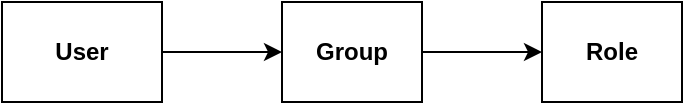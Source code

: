 <mxfile>
    <diagram id="h9oY2JL9cMME1_p_tvEa" name="Page-1">
        <mxGraphModel dx="782" dy="764" grid="1" gridSize="10" guides="1" tooltips="1" connect="1" arrows="1" fold="1" page="1" pageScale="1" pageWidth="827" pageHeight="1169" math="0" shadow="0">
            <root>
                <mxCell id="0"/>
                <mxCell id="1" parent="0"/>
                <mxCell id="5" style="edgeStyle=none;html=1;" parent="1" source="2" target="3" edge="1">
                    <mxGeometry relative="1" as="geometry"/>
                </mxCell>
                <mxCell id="2" value="&lt;b&gt;User&lt;/b&gt;" style="rounded=0;whiteSpace=wrap;html=1;" parent="1" vertex="1">
                    <mxGeometry x="10" y="90" width="80" height="50" as="geometry"/>
                </mxCell>
                <mxCell id="6" style="edgeStyle=none;html=1;" parent="1" source="3" target="4" edge="1">
                    <mxGeometry relative="1" as="geometry"/>
                </mxCell>
                <mxCell id="3" value="&lt;b&gt;Group&lt;/b&gt;" style="rounded=0;whiteSpace=wrap;html=1;" parent="1" vertex="1">
                    <mxGeometry x="150" y="90" width="70" height="50" as="geometry"/>
                </mxCell>
                <mxCell id="4" value="&lt;b&gt;Role&lt;/b&gt;" style="rounded=0;whiteSpace=wrap;html=1;" parent="1" vertex="1">
                    <mxGeometry x="280" y="90" width="70" height="50" as="geometry"/>
                </mxCell>
            </root>
        </mxGraphModel>
    </diagram>
</mxfile>